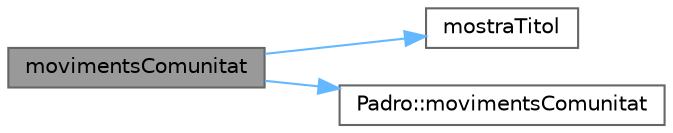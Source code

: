 digraph "movimentsComunitat"
{
 // LATEX_PDF_SIZE
  bgcolor="transparent";
  edge [fontname=Helvetica,fontsize=10,labelfontname=Helvetica,labelfontsize=10];
  node [fontname=Helvetica,fontsize=10,shape=box,height=0.2,width=0.4];
  rankdir="LR";
  Node1 [id="Node000001",label="movimentsComunitat",height=0.2,width=0.4,color="gray40", fillcolor="grey60", style="filled", fontcolor="black",tooltip="Muestra los movimientos de una comunidad por código de nacionalidad."];
  Node1 -> Node2 [id="edge3_Node000001_Node000002",color="steelblue1",style="solid",tooltip=" "];
  Node2 [id="Node000002",label="mostraTitol",height=0.2,width=0.4,color="grey40", fillcolor="white", style="filled",URL="$main_8cpp.html#a420b8957ed42067e3039759a0d0130c4",tooltip="Muestra el título de una sección con un formato especial."];
  Node1 -> Node3 [id="edge4_Node000001_Node000003",color="steelblue1",style="solid",tooltip=" "];
  Node3 [id="Node000003",label="Padro::movimentsComunitat",height=0.2,width=0.4,color="grey40", fillcolor="white", style="filled",URL="$class_padro.html#aba2ed2ad94a28917ab20f43a5100f42e",tooltip="Obtiene los movimientos de una comunidad según su código de nacionalidad."];
}
